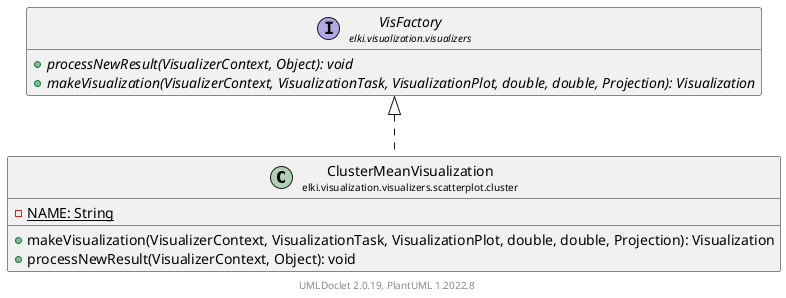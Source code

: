 @startuml
    remove .*\.(Instance|Par|Parameterizer|Factory)$
    set namespaceSeparator none
    hide empty fields
    hide empty methods

    class "<size:14>ClusterMeanVisualization\n<size:10>elki.visualization.visualizers.scatterplot.cluster" as elki.visualization.visualizers.scatterplot.cluster.ClusterMeanVisualization [[ClusterMeanVisualization.html]] {
        {static} -NAME: String
        +makeVisualization(VisualizerContext, VisualizationTask, VisualizationPlot, double, double, Projection): Visualization
        +processNewResult(VisualizerContext, Object): void
    }

    interface "<size:14>VisFactory\n<size:10>elki.visualization.visualizers" as elki.visualization.visualizers.VisFactory [[../../VisFactory.html]] {
        {abstract} +processNewResult(VisualizerContext, Object): void
        {abstract} +makeVisualization(VisualizerContext, VisualizationTask, VisualizationPlot, double, double, Projection): Visualization
    }
    class "<size:14>ClusterMeanVisualization.Instance\n<size:10>elki.visualization.visualizers.scatterplot.cluster" as elki.visualization.visualizers.scatterplot.cluster.ClusterMeanVisualization.Instance [[ClusterMeanVisualization.Instance.html]]

    elki.visualization.visualizers.VisFactory <|.. elki.visualization.visualizers.scatterplot.cluster.ClusterMeanVisualization
    elki.visualization.visualizers.scatterplot.cluster.ClusterMeanVisualization +-- elki.visualization.visualizers.scatterplot.cluster.ClusterMeanVisualization.Instance

    center footer UMLDoclet 2.0.19, PlantUML 1.2022.8
@enduml
